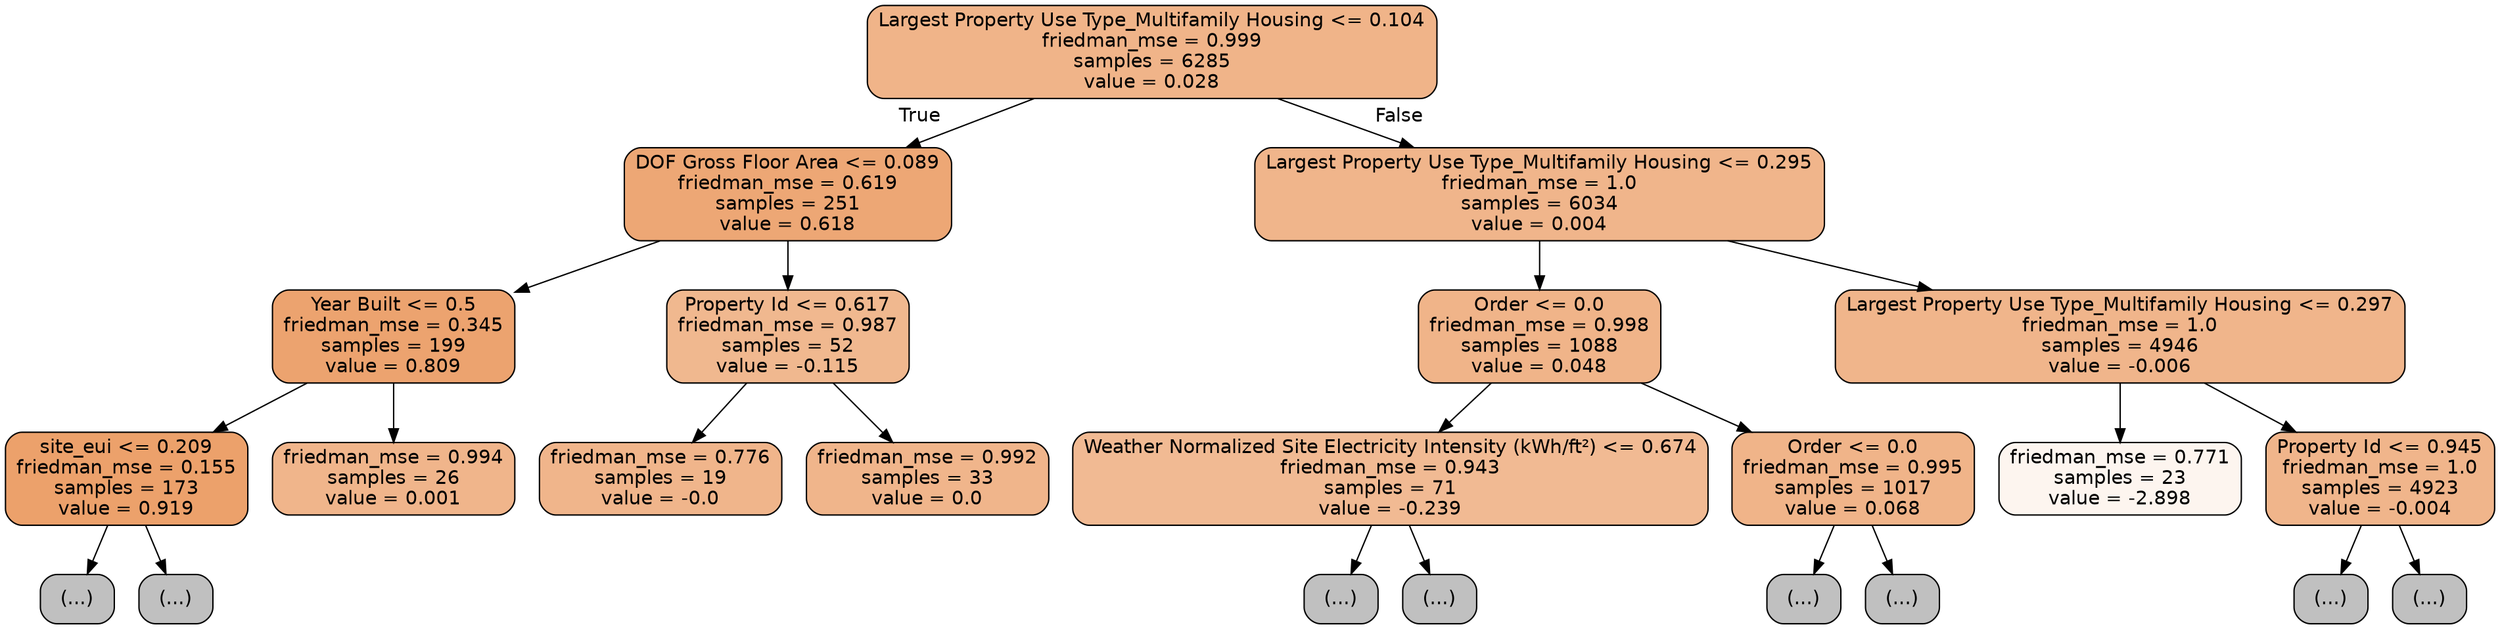 digraph Tree {
node [shape=box, style="filled, rounded", color="black", fontname=helvetica] ;
edge [fontname=helvetica] ;
0 [label="Largest Property Use Type_Multifamily Housing <= 0.104\nfriedman_mse = 0.999\nsamples = 6285\nvalue = 0.028", fillcolor="#e5813997"] ;
1 [label="DOF Gross Floor Area <= 0.089\nfriedman_mse = 0.619\nsamples = 251\nvalue = 0.618", fillcolor="#e58139b1"] ;
0 -> 1 [labeldistance=2.5, labelangle=45, headlabel="True"] ;
2 [label="Year Built <= 0.5\nfriedman_mse = 0.345\nsamples = 199\nvalue = 0.809", fillcolor="#e58139b9"] ;
1 -> 2 ;
3 [label="site_eui <= 0.209\nfriedman_mse = 0.155\nsamples = 173\nvalue = 0.919", fillcolor="#e58139be"] ;
2 -> 3 ;
4 [label="(...)", fillcolor="#C0C0C0"] ;
3 -> 4 ;
5 [label="(...)", fillcolor="#C0C0C0"] ;
3 -> 5 ;
6 [label="friedman_mse = 0.994\nsamples = 26\nvalue = 0.001", fillcolor="#e5813995"] ;
2 -> 6 ;
7 [label="Property Id <= 0.617\nfriedman_mse = 0.987\nsamples = 52\nvalue = -0.115", fillcolor="#e5813990"] ;
1 -> 7 ;
8 [label="friedman_mse = 0.776\nsamples = 19\nvalue = -0.0", fillcolor="#e5813995"] ;
7 -> 8 ;
9 [label="friedman_mse = 0.992\nsamples = 33\nvalue = 0.0", fillcolor="#e5813995"] ;
7 -> 9 ;
10 [label="Largest Property Use Type_Multifamily Housing <= 0.295\nfriedman_mse = 1.0\nsamples = 6034\nvalue = 0.004", fillcolor="#e5813995"] ;
0 -> 10 [labeldistance=2.5, labelangle=-45, headlabel="False"] ;
11 [label="Order <= 0.0\nfriedman_mse = 0.998\nsamples = 1088\nvalue = 0.048", fillcolor="#e5813997"] ;
10 -> 11 ;
12 [label="Weather Normalized Site Electricity Intensity (kWh/ft²) <= 0.674\nfriedman_mse = 0.943\nsamples = 71\nvalue = -0.239", fillcolor="#e581398b"] ;
11 -> 12 ;
13 [label="(...)", fillcolor="#C0C0C0"] ;
12 -> 13 ;
16 [label="(...)", fillcolor="#C0C0C0"] ;
12 -> 16 ;
17 [label="Order <= 0.0\nfriedman_mse = 0.995\nsamples = 1017\nvalue = 0.068", fillcolor="#e5813998"] ;
11 -> 17 ;
18 [label="(...)", fillcolor="#C0C0C0"] ;
17 -> 18 ;
19 [label="(...)", fillcolor="#C0C0C0"] ;
17 -> 19 ;
22 [label="Largest Property Use Type_Multifamily Housing <= 0.297\nfriedman_mse = 1.0\nsamples = 4946\nvalue = -0.006", fillcolor="#e5813995"] ;
10 -> 22 ;
23 [label="friedman_mse = 0.771\nsamples = 23\nvalue = -2.898", fillcolor="#e5813914"] ;
22 -> 23 ;
24 [label="Property Id <= 0.945\nfriedman_mse = 1.0\nsamples = 4923\nvalue = -0.004", fillcolor="#e5813995"] ;
22 -> 24 ;
25 [label="(...)", fillcolor="#C0C0C0"] ;
24 -> 25 ;
28 [label="(...)", fillcolor="#C0C0C0"] ;
24 -> 28 ;
}